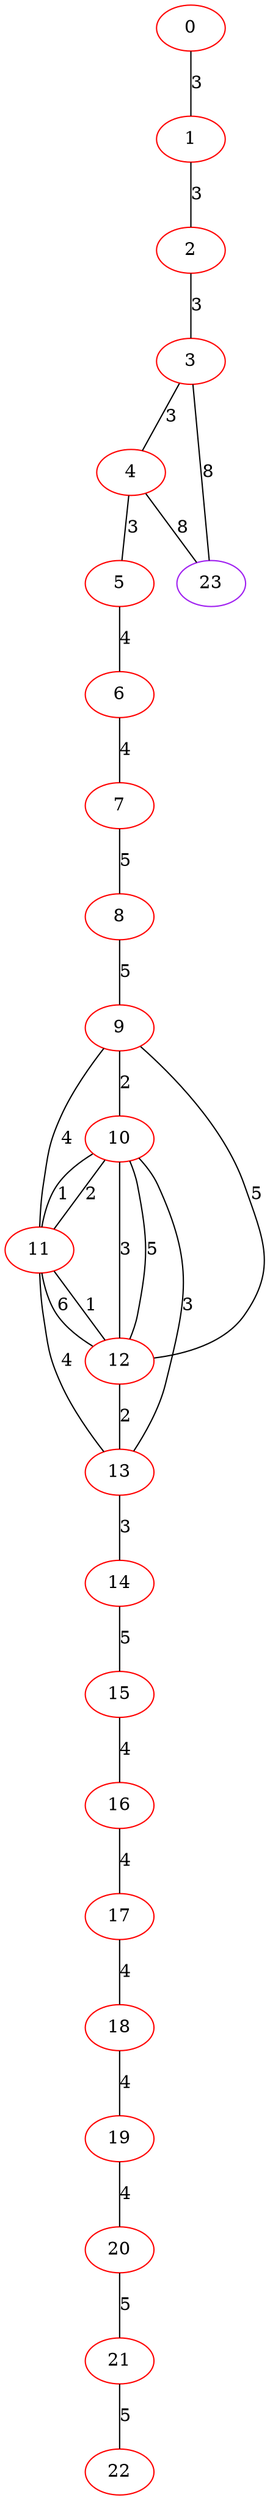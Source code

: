 graph "" {
0 [color=red, weight=1];
1 [color=red, weight=1];
2 [color=red, weight=1];
3 [color=red, weight=1];
4 [color=red, weight=1];
5 [color=red, weight=1];
6 [color=red, weight=1];
7 [color=red, weight=1];
8 [color=red, weight=1];
9 [color=red, weight=1];
10 [color=red, weight=1];
11 [color=red, weight=1];
12 [color=red, weight=1];
13 [color=red, weight=1];
14 [color=red, weight=1];
15 [color=red, weight=1];
16 [color=red, weight=1];
17 [color=red, weight=1];
18 [color=red, weight=1];
19 [color=red, weight=1];
20 [color=red, weight=1];
21 [color=red, weight=1];
22 [color=red, weight=1];
23 [color=purple, weight=4];
0 -- 1  [key=0, label=3];
1 -- 2  [key=0, label=3];
2 -- 3  [key=0, label=3];
3 -- 4  [key=0, label=3];
3 -- 23  [key=0, label=8];
4 -- 5  [key=0, label=3];
4 -- 23  [key=0, label=8];
5 -- 6  [key=0, label=4];
6 -- 7  [key=0, label=4];
7 -- 8  [key=0, label=5];
8 -- 9  [key=0, label=5];
9 -- 10  [key=0, label=2];
9 -- 11  [key=0, label=4];
9 -- 12  [key=0, label=5];
10 -- 11  [key=0, label=2];
10 -- 11  [key=1, label=1];
10 -- 12  [key=0, label=3];
10 -- 12  [key=1, label=5];
10 -- 13  [key=0, label=3];
11 -- 12  [key=0, label=1];
11 -- 12  [key=1, label=6];
11 -- 13  [key=0, label=4];
12 -- 13  [key=0, label=2];
13 -- 14  [key=0, label=3];
14 -- 15  [key=0, label=5];
15 -- 16  [key=0, label=4];
16 -- 17  [key=0, label=4];
17 -- 18  [key=0, label=4];
18 -- 19  [key=0, label=4];
19 -- 20  [key=0, label=4];
20 -- 21  [key=0, label=5];
21 -- 22  [key=0, label=5];
}

